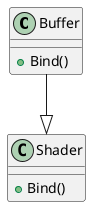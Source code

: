 @startuml test

class Buffer {
    +Bind()
}

class Shader {
    +Bind()
}

Buffer --|> Shader

@enduml